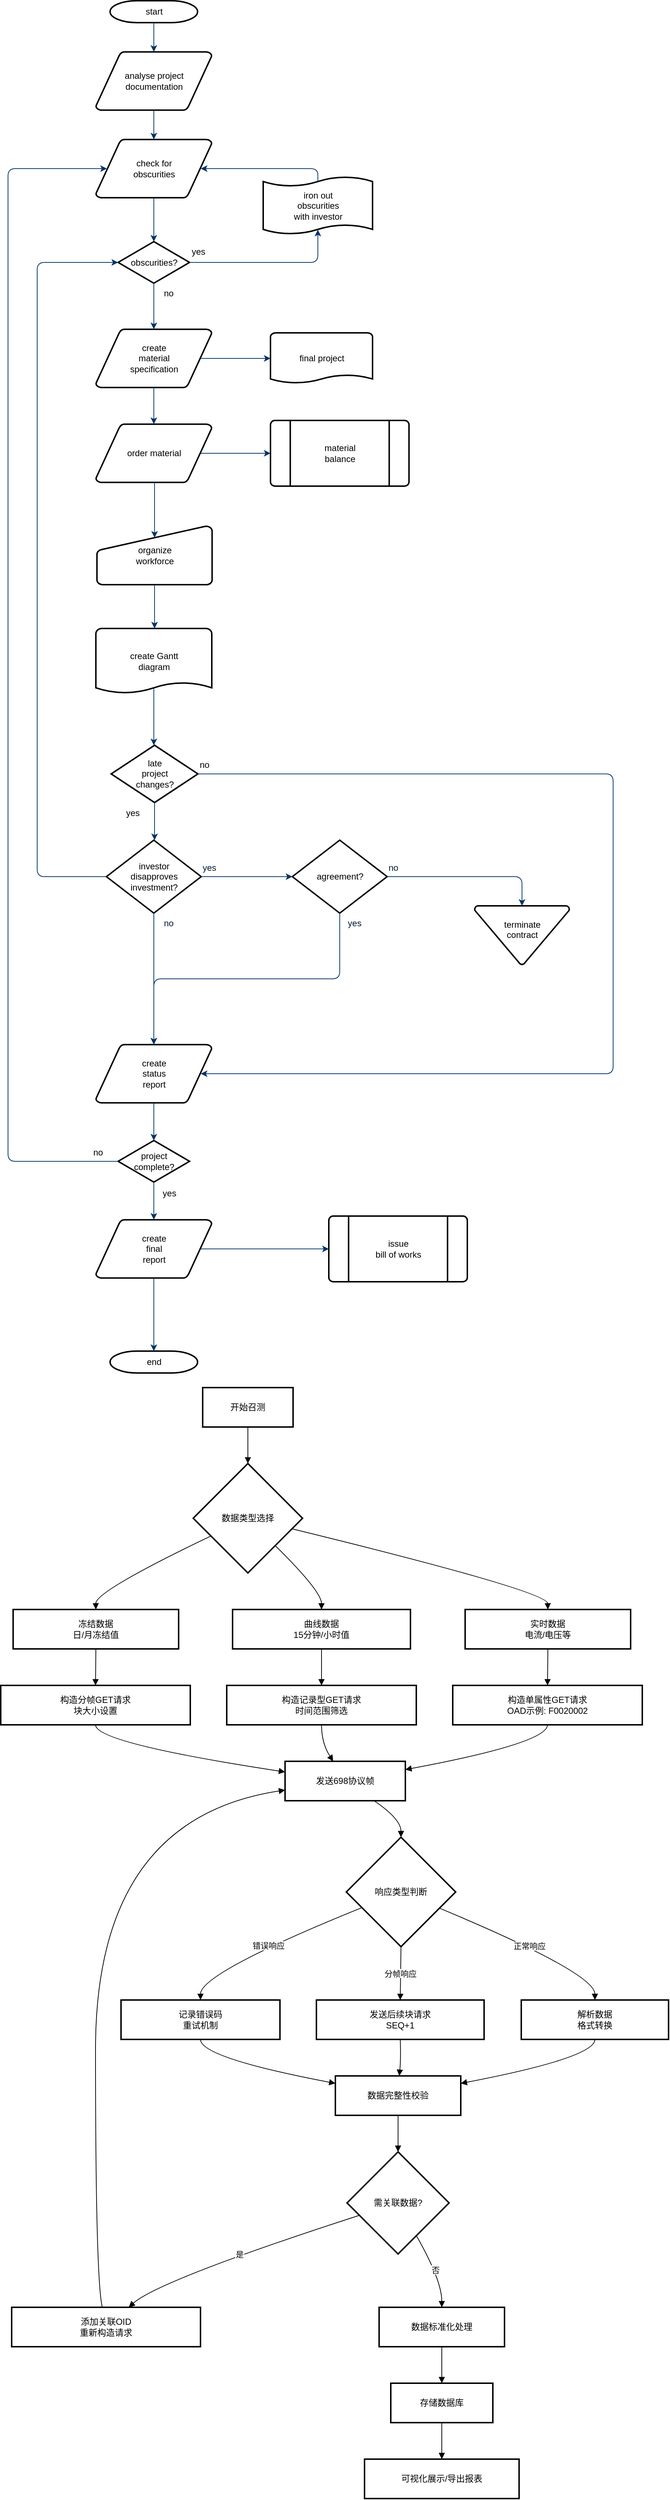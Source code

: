 <mxfile version="26.2.14">
  <diagram id="6a731a19-8d31-9384-78a2-239565b7b9f0" name="Page-1">
    <mxGraphModel dx="2411" dy="1029" grid="1" gridSize="10" guides="1" tooltips="1" connect="1" arrows="1" fold="1" page="1" pageScale="1" pageWidth="1169" pageHeight="827" background="none" math="0" shadow="0">
      <root>
        <mxCell id="0" />
        <mxCell id="1" parent="0" />
        <mxCell id="2" value="start" style="shape=mxgraph.flowchart.terminator;strokeWidth=2;gradientColor=none;gradientDirection=north;fontStyle=0;html=1;" parent="1" vertex="1">
          <mxGeometry x="260" y="60" width="120" height="30" as="geometry" />
        </mxCell>
        <mxCell id="3" value="analyse project&#xa; documentation" style="shape=mxgraph.flowchart.data;strokeWidth=2;gradientColor=none;gradientDirection=north;fontStyle=0;html=1;" parent="1" vertex="1">
          <mxGeometry x="240.5" y="130" width="159" height="80" as="geometry" />
        </mxCell>
        <mxCell id="4" value="create&#xa;material&#xa;specification" style="shape=mxgraph.flowchart.data;strokeWidth=2;gradientColor=none;gradientDirection=north;fontStyle=0;html=1;" parent="1" vertex="1">
          <mxGeometry x="240.5" y="510" width="159" height="80" as="geometry" />
        </mxCell>
        <mxCell id="5" value="check for&#xa;obscurities" style="shape=mxgraph.flowchart.data;strokeWidth=2;gradientColor=none;gradientDirection=north;fontStyle=0;html=1;" parent="1" vertex="1">
          <mxGeometry x="240.5" y="250" width="159" height="80" as="geometry" />
        </mxCell>
        <mxCell id="6" value="obscurities?" style="shape=mxgraph.flowchart.decision;strokeWidth=2;gradientColor=none;gradientDirection=north;fontStyle=0;html=1;" parent="1" vertex="1">
          <mxGeometry x="271" y="390" width="98" height="57" as="geometry" />
        </mxCell>
        <mxCell id="7" style="fontStyle=1;strokeColor=#003366;strokeWidth=1;html=1;" parent="1" source="2" target="3" edge="1">
          <mxGeometry relative="1" as="geometry" />
        </mxCell>
        <mxCell id="8" style="fontStyle=1;strokeColor=#003366;strokeWidth=1;html=1;" parent="1" source="3" target="5" edge="1">
          <mxGeometry relative="1" as="geometry" />
        </mxCell>
        <mxCell id="9" style="entryX=0.5;entryY=0;entryPerimeter=0;fontStyle=1;strokeColor=#003366;strokeWidth=1;html=1;" parent="1" source="5" target="6" edge="1">
          <mxGeometry relative="1" as="geometry" />
        </mxCell>
        <mxCell id="10" value="" style="edgeStyle=elbowEdgeStyle;elbow=horizontal;entryX=0.5;entryY=0.91;entryPerimeter=0;exitX=1;exitY=0.5;exitPerimeter=0;fontStyle=1;strokeColor=#003366;strokeWidth=1;html=1;" parent="1" source="6" target="51" edge="1">
          <mxGeometry x="381" y="28.5" width="100" height="100" as="geometry">
            <mxPoint x="750" y="447" as="sourcePoint" />
            <mxPoint x="765.395" y="318.5" as="targetPoint" />
            <Array as="points">
              <mxPoint x="545" y="400" />
            </Array>
          </mxGeometry>
        </mxCell>
        <mxCell id="11" value="yes" style="text;fontStyle=0;html=1;strokeColor=none;gradientColor=none;fillColor=none;strokeWidth=2;" parent="1" vertex="1">
          <mxGeometry x="370" y="390" width="40" height="26" as="geometry" />
        </mxCell>
        <mxCell id="12" value="" style="edgeStyle=elbowEdgeStyle;elbow=horizontal;fontColor=#001933;fontStyle=1;strokeColor=#003366;strokeWidth=1;html=1;" parent="1" source="6" target="4" edge="1">
          <mxGeometry width="100" height="100" as="geometry">
            <mxPoint y="100" as="sourcePoint" />
            <mxPoint x="100" as="targetPoint" />
          </mxGeometry>
        </mxCell>
        <mxCell id="13" value="order material" style="shape=mxgraph.flowchart.data;strokeWidth=2;gradientColor=none;gradientDirection=north;fontStyle=0;html=1;" parent="1" vertex="1">
          <mxGeometry x="240.5" y="640" width="159" height="80" as="geometry" />
        </mxCell>
        <mxCell id="14" value="no" style="text;fontStyle=0;html=1;strokeColor=none;gradientColor=none;fillColor=none;strokeWidth=2;align=center;" parent="1" vertex="1">
          <mxGeometry x="320" y="447" width="40" height="26" as="geometry" />
        </mxCell>
        <mxCell id="15" value="final project" style="shape=mxgraph.flowchart.document;strokeWidth=2;gradientColor=none;gradientDirection=north;fontStyle=0;html=1;" parent="1" vertex="1">
          <mxGeometry x="480" y="515" width="140" height="70" as="geometry" />
        </mxCell>
        <mxCell id="16" value="" style="edgeStyle=elbowEdgeStyle;elbow=horizontal;exitX=0.905;exitY=0.5;exitPerimeter=0;fontStyle=1;strokeColor=#003366;strokeWidth=1;html=1;" parent="1" source="4" target="15" edge="1">
          <mxGeometry width="100" height="100" as="geometry">
            <mxPoint y="100" as="sourcePoint" />
            <mxPoint x="100" as="targetPoint" />
          </mxGeometry>
        </mxCell>
        <mxCell id="17" value="" style="edgeStyle=elbowEdgeStyle;elbow=horizontal;fontStyle=1;strokeColor=#003366;strokeWidth=1;html=1;" parent="1" source="4" target="13" edge="1">
          <mxGeometry width="100" height="100" as="geometry">
            <mxPoint y="100" as="sourcePoint" />
            <mxPoint x="100" as="targetPoint" />
          </mxGeometry>
        </mxCell>
        <mxCell id="18" value="material&#xa;balance" style="shape=mxgraph.flowchart.predefined_process;strokeWidth=2;gradientColor=none;gradientDirection=north;fontStyle=0;html=1;" parent="1" vertex="1">
          <mxGeometry x="480" y="635" width="190" height="90" as="geometry" />
        </mxCell>
        <mxCell id="19" value="" style="edgeStyle=elbowEdgeStyle;elbow=horizontal;exitX=0.905;exitY=0.5;exitPerimeter=0;fontStyle=1;strokeColor=#003366;strokeWidth=1;html=1;" parent="1" source="13" target="18" edge="1">
          <mxGeometry width="100" height="100" as="geometry">
            <mxPoint y="100" as="sourcePoint" />
            <mxPoint x="100" as="targetPoint" />
          </mxGeometry>
        </mxCell>
        <mxCell id="20" value="organize &#xa;workforce" style="shape=mxgraph.flowchart.manual_input;strokeWidth=2;gradientColor=none;gradientDirection=north;fontStyle=0;html=1;" parent="1" vertex="1">
          <mxGeometry x="242" y="780" width="158" height="80" as="geometry" />
        </mxCell>
        <mxCell id="21" value="" style="edgeStyle=elbowEdgeStyle;elbow=horizontal;entryX=0.5;entryY=0.195;entryPerimeter=0;fontStyle=1;strokeColor=#003366;strokeWidth=1;html=1;" parent="1" source="13" target="20" edge="1">
          <mxGeometry width="100" height="100" as="geometry">
            <mxPoint y="100" as="sourcePoint" />
            <mxPoint x="100" as="targetPoint" />
          </mxGeometry>
        </mxCell>
        <mxCell id="22" value="create Gantt&#xa;diagram" style="shape=mxgraph.flowchart.document;strokeWidth=2;gradientColor=none;gradientDirection=north;fontStyle=0;html=1;" parent="1" vertex="1">
          <mxGeometry x="240.5" y="920" width="159" height="90" as="geometry" />
        </mxCell>
        <mxCell id="23" value="" style="edgeStyle=elbowEdgeStyle;elbow=horizontal;exitX=0.5;exitY=1;exitPerimeter=0;fontStyle=1;strokeColor=#003366;strokeWidth=1;html=1;" parent="1" source="20" target="22" edge="1">
          <mxGeometry width="100" height="100" as="geometry">
            <mxPoint y="100" as="sourcePoint" />
            <mxPoint x="100" as="targetPoint" />
          </mxGeometry>
        </mxCell>
        <mxCell id="24" value="late&#xa;project&#xa;changes?" style="shape=mxgraph.flowchart.decision;strokeWidth=2;gradientColor=none;gradientDirection=north;fontStyle=0;html=1;" parent="1" vertex="1">
          <mxGeometry x="261.5" y="1080" width="119" height="78.5" as="geometry" />
        </mxCell>
        <mxCell id="25" value="" style="edgeStyle=elbowEdgeStyle;elbow=horizontal;exitX=0.5;exitY=0.9;exitPerimeter=0;fontStyle=1;strokeColor=#003366;strokeWidth=1;html=1;" parent="1" source="22" target="24" edge="1">
          <mxGeometry width="100" height="100" as="geometry">
            <mxPoint y="100" as="sourcePoint" />
            <mxPoint x="100" as="targetPoint" />
          </mxGeometry>
        </mxCell>
        <mxCell id="26" value="" style="edgeStyle=elbowEdgeStyle;elbow=horizontal;exitX=0;exitY=0.5;exitPerimeter=0;entryX=0;entryY=0.5;entryPerimeter=0;fontStyle=1;strokeColor=#003366;strokeWidth=1;html=1;" parent="1" source="28" target="6" edge="1">
          <mxGeometry width="100" height="100" as="geometry">
            <mxPoint y="100" as="sourcePoint" />
            <mxPoint x="100" as="targetPoint" />
            <Array as="points">
              <mxPoint x="160" y="850" />
            </Array>
          </mxGeometry>
        </mxCell>
        <mxCell id="27" value="yes" style="text;fontStyle=0;html=1;strokeColor=none;gradientColor=none;fillColor=none;strokeWidth=2;" parent="1" vertex="1">
          <mxGeometry x="280" y="1158.5" width="40" height="26" as="geometry" />
        </mxCell>
        <mxCell id="28" value="investor&#xa;disapproves&#xa; investment?" style="shape=mxgraph.flowchart.decision;strokeWidth=2;gradientColor=none;gradientDirection=north;fontStyle=0;html=1;" parent="1" vertex="1">
          <mxGeometry x="255" y="1210" width="130" height="100" as="geometry" />
        </mxCell>
        <mxCell id="29" value="agreement?" style="shape=mxgraph.flowchart.decision;strokeWidth=2;gradientColor=none;gradientDirection=north;fontStyle=0;html=1;" parent="1" vertex="1">
          <mxGeometry x="510" y="1210" width="130" height="100" as="geometry" />
        </mxCell>
        <mxCell id="30" value="" style="edgeStyle=elbowEdgeStyle;elbow=horizontal;exitX=0.5;exitY=1;exitPerimeter=0;fontStyle=1;strokeColor=#003366;strokeWidth=1;html=1;" parent="1" source="24" target="28" edge="1">
          <mxGeometry width="100" height="100" as="geometry">
            <mxPoint y="100" as="sourcePoint" />
            <mxPoint x="100" as="targetPoint" />
          </mxGeometry>
        </mxCell>
        <mxCell id="31" value="" style="edgeStyle=elbowEdgeStyle;elbow=horizontal;exitX=1;exitY=0.5;exitPerimeter=0;entryX=0;entryY=0.5;entryPerimeter=0;fontStyle=1;strokeColor=#003366;strokeWidth=1;html=1;" parent="1" source="28" target="29" edge="1">
          <mxGeometry width="100" height="100" as="geometry">
            <mxPoint y="100" as="sourcePoint" />
            <mxPoint x="100" as="targetPoint" />
          </mxGeometry>
        </mxCell>
        <mxCell id="32" value="terminate&#xa;contract&#xa;" style="shape=mxgraph.flowchart.merge_or_storage;strokeWidth=2;gradientColor=none;gradientDirection=north;fontStyle=0;html=1;" parent="1" vertex="1">
          <mxGeometry x="760" y="1300" width="130" height="80.5" as="geometry" />
        </mxCell>
        <mxCell id="33" value="" style="edgeStyle=elbowEdgeStyle;elbow=vertical;exitX=1;exitY=0.5;exitPerimeter=0;entryX=0.5;entryY=0;entryPerimeter=0;fontStyle=1;strokeColor=#003366;strokeWidth=1;html=1;" parent="1" source="29" target="32" edge="1">
          <mxGeometry width="100" height="100" as="geometry">
            <mxPoint y="100" as="sourcePoint" />
            <mxPoint x="100" as="targetPoint" />
            <Array as="points">
              <mxPoint x="740" y="1260" />
            </Array>
          </mxGeometry>
        </mxCell>
        <mxCell id="34" value="create&#xa;status&#xa;report" style="shape=mxgraph.flowchart.data;strokeWidth=2;gradientColor=none;gradientDirection=north;fontStyle=0;html=1;" parent="1" vertex="1">
          <mxGeometry x="240.5" y="1490" width="159" height="80" as="geometry" />
        </mxCell>
        <mxCell id="35" value="" style="edgeStyle=elbowEdgeStyle;elbow=vertical;exitX=0.5;exitY=1;exitPerimeter=0;fontColor=#001933;fontStyle=1;strokeColor=#003366;strokeWidth=1;html=1;" parent="1" source="28" target="34" edge="1">
          <mxGeometry width="100" height="100" as="geometry">
            <mxPoint y="100" as="sourcePoint" />
            <mxPoint x="100" as="targetPoint" />
          </mxGeometry>
        </mxCell>
        <mxCell id="36" value="" style="edgeStyle=elbowEdgeStyle;elbow=vertical;exitX=0.5;exitY=1;exitPerimeter=0;entryX=0.5;entryY=0;entryPerimeter=0;fontStyle=1;strokeColor=#003366;strokeWidth=1;html=1;" parent="1" source="29" target="34" edge="1">
          <mxGeometry width="100" height="100" as="geometry">
            <mxPoint y="100" as="sourcePoint" />
            <mxPoint x="100" as="targetPoint" />
          </mxGeometry>
        </mxCell>
        <mxCell id="37" value="project&#xa;complete?" style="shape=mxgraph.flowchart.decision;strokeWidth=2;gradientColor=none;gradientDirection=north;fontStyle=0;html=1;" parent="1" vertex="1">
          <mxGeometry x="271" y="1621.5" width="98" height="57" as="geometry" />
        </mxCell>
        <mxCell id="38" value="create&#xa;final&#xa;report" style="shape=mxgraph.flowchart.data;strokeWidth=2;gradientColor=none;gradientDirection=north;fontStyle=0;html=1;" parent="1" vertex="1">
          <mxGeometry x="240.5" y="1730" width="159" height="80" as="geometry" />
        </mxCell>
        <mxCell id="39" value="issue&#xa;bill of works" style="shape=mxgraph.flowchart.predefined_process;strokeWidth=2;gradientColor=none;gradientDirection=north;fontStyle=0;html=1;" parent="1" vertex="1">
          <mxGeometry x="560" y="1725" width="190" height="90" as="geometry" />
        </mxCell>
        <mxCell id="40" value="end" style="shape=mxgraph.flowchart.terminator;strokeWidth=2;gradientColor=none;gradientDirection=north;fontStyle=0;html=1;" parent="1" vertex="1">
          <mxGeometry x="260" y="1910" width="120" height="30" as="geometry" />
        </mxCell>
        <mxCell id="41" value="" style="edgeStyle=elbowEdgeStyle;elbow=vertical;exitX=0.5;exitY=1;exitPerimeter=0;entryX=0.5;entryY=0;entryPerimeter=0;fontStyle=1;strokeColor=#003366;strokeWidth=1;html=1;" parent="1" source="34" target="37" edge="1">
          <mxGeometry width="100" height="100" as="geometry">
            <mxPoint y="100" as="sourcePoint" />
            <mxPoint x="100" as="targetPoint" />
          </mxGeometry>
        </mxCell>
        <mxCell id="42" value="" style="edgeStyle=elbowEdgeStyle;elbow=vertical;exitX=0.5;exitY=1;exitPerimeter=0;entryX=0.5;entryY=0;entryPerimeter=0;fontStyle=1;strokeColor=#003366;strokeWidth=1;html=1;" parent="1" source="37" target="38" edge="1">
          <mxGeometry width="100" height="100" as="geometry">
            <mxPoint y="100" as="sourcePoint" />
            <mxPoint x="100" as="targetPoint" />
          </mxGeometry>
        </mxCell>
        <mxCell id="43" value="" style="edgeStyle=elbowEdgeStyle;elbow=vertical;exitX=0.5;exitY=1;exitPerimeter=0;entryX=0.5;entryY=0;entryPerimeter=0;fontStyle=1;strokeColor=#003366;strokeWidth=1;html=1;" parent="1" source="38" target="40" edge="1">
          <mxGeometry width="100" height="100" as="geometry">
            <mxPoint y="100" as="sourcePoint" />
            <mxPoint x="100" as="targetPoint" />
          </mxGeometry>
        </mxCell>
        <mxCell id="44" value="" style="edgeStyle=elbowEdgeStyle;elbow=vertical;exitX=0.905;exitY=0.5;exitPerimeter=0;entryX=0;entryY=0.5;entryPerimeter=0;fontStyle=1;strokeColor=#003366;strokeWidth=1;html=1;" parent="1" source="38" target="39" edge="1">
          <mxGeometry width="100" height="100" as="geometry">
            <mxPoint y="100" as="sourcePoint" />
            <mxPoint x="100" as="targetPoint" />
          </mxGeometry>
        </mxCell>
        <mxCell id="45" value="" style="edgeStyle=elbowEdgeStyle;elbow=horizontal;exitX=1;exitY=0.5;exitPerimeter=0;entryX=0.905;entryY=0.5;entryPerimeter=0;fontStyle=1;strokeColor=#003366;strokeWidth=1;html=1;" parent="1" source="24" target="34" edge="1">
          <mxGeometry width="100" height="100" as="geometry">
            <mxPoint y="100" as="sourcePoint" />
            <mxPoint x="100" as="targetPoint" />
            <Array as="points">
              <mxPoint x="950" y="1320" />
            </Array>
          </mxGeometry>
        </mxCell>
        <mxCell id="46" value="no" style="text;fontStyle=0;html=1;strokeColor=none;gradientColor=none;fillColor=none;strokeWidth=2;" parent="1" vertex="1">
          <mxGeometry x="380.5" y="1093.25" width="40" height="26" as="geometry" />
        </mxCell>
        <mxCell id="47" value="yes" style="text;fontColor=#001933;fontStyle=0;html=1;strokeColor=none;gradientColor=none;fillColor=none;strokeWidth=2;" parent="1" vertex="1">
          <mxGeometry x="385" y="1234" width="40" height="26" as="geometry" />
        </mxCell>
        <mxCell id="48" value="no" style="text;fontColor=#001933;fontStyle=0;html=1;strokeColor=none;gradientColor=none;fillColor=none;strokeWidth=2;align=center;" parent="1" vertex="1">
          <mxGeometry x="320" y="1310" width="40" height="26" as="geometry" />
        </mxCell>
        <mxCell id="49" value="yes" style="text;fontColor=#001933;fontStyle=0;html=1;strokeColor=none;gradientColor=none;fillColor=none;strokeWidth=2;align=center;" parent="1" vertex="1">
          <mxGeometry x="575" y="1310" width="40" height="26" as="geometry" />
        </mxCell>
        <mxCell id="50" value="no" style="text;fontColor=#001933;fontStyle=0;html=1;strokeColor=none;gradientColor=none;fillColor=none;strokeWidth=2;" parent="1" vertex="1">
          <mxGeometry x="640" y="1234" width="40" height="26" as="geometry" />
        </mxCell>
        <mxCell id="51" value="iron out&#xa;obscurities &#xa;with investor" style="shape=mxgraph.flowchart.paper_tape;strokeWidth=2;gradientColor=none;gradientDirection=north;fontStyle=0;html=1;" parent="1" vertex="1">
          <mxGeometry x="470" y="300" width="150" height="81" as="geometry" />
        </mxCell>
        <mxCell id="52" value="" style="edgeStyle=elbowEdgeStyle;elbow=horizontal;exitX=0.5;exitY=0.09;exitPerimeter=0;entryX=0.905;entryY=0.5;entryPerimeter=0;fontStyle=1;strokeColor=#003366;strokeWidth=1;html=1;" parent="1" source="51" target="5" edge="1">
          <mxGeometry width="100" height="100" as="geometry">
            <mxPoint y="100" as="sourcePoint" />
            <mxPoint x="100" as="targetPoint" />
            <Array as="points">
              <mxPoint x="545" y="300" />
            </Array>
          </mxGeometry>
        </mxCell>
        <mxCell id="53" value="yes" style="text;fontStyle=0;html=1;strokeColor=none;gradientColor=none;fillColor=none;strokeWidth=2;align=center;" parent="1" vertex="1">
          <mxGeometry x="321" y="1680" width="40" height="26" as="geometry" />
        </mxCell>
        <mxCell id="54" value="" style="edgeStyle=elbowEdgeStyle;elbow=horizontal;exitX=0;exitY=0.5;exitPerimeter=0;entryX=0.095;entryY=0.5;entryPerimeter=0;fontStyle=1;strokeColor=#003366;strokeWidth=1;html=1;" parent="1" source="37" target="5" edge="1">
          <mxGeometry width="100" height="100" as="geometry">
            <mxPoint y="100" as="sourcePoint" />
            <mxPoint x="100" as="targetPoint" />
            <Array as="points">
              <mxPoint x="120" y="970" />
            </Array>
          </mxGeometry>
        </mxCell>
        <mxCell id="55" value="no" style="text;fontStyle=0;html=1;strokeColor=none;gradientColor=none;fillColor=none;strokeWidth=2;" parent="1" vertex="1">
          <mxGeometry x="235" y="1624" width="40" height="26" as="geometry" />
        </mxCell>
        <mxCell id="4rWRgLmRqCvYTSprCAxi-55" value="开始召测" style="whiteSpace=wrap;strokeWidth=2;" vertex="1" parent="1">
          <mxGeometry x="387" y="1960" width="124" height="54" as="geometry" />
        </mxCell>
        <mxCell id="4rWRgLmRqCvYTSprCAxi-56" value="数据类型选择" style="rhombus;strokeWidth=2;whiteSpace=wrap;" vertex="1" parent="1">
          <mxGeometry x="374" y="2064" width="150" height="150" as="geometry" />
        </mxCell>
        <mxCell id="4rWRgLmRqCvYTSprCAxi-57" value="实时数据&#xa;电流/电压等" style="whiteSpace=wrap;strokeWidth=2;" vertex="1" parent="1">
          <mxGeometry x="747" y="2264" width="227" height="54" as="geometry" />
        </mxCell>
        <mxCell id="4rWRgLmRqCvYTSprCAxi-58" value="曲线数据&#xa;15分钟/小时值" style="whiteSpace=wrap;strokeWidth=2;" vertex="1" parent="1">
          <mxGeometry x="428" y="2264" width="244" height="54" as="geometry" />
        </mxCell>
        <mxCell id="4rWRgLmRqCvYTSprCAxi-59" value="冻结数据&#xa;日/月冻结值" style="whiteSpace=wrap;strokeWidth=2;" vertex="1" parent="1">
          <mxGeometry x="127" y="2264" width="227" height="54" as="geometry" />
        </mxCell>
        <mxCell id="4rWRgLmRqCvYTSprCAxi-60" value="构造单属性GET请求&#xa;OAD示例: F0020002" style="whiteSpace=wrap;strokeWidth=2;" vertex="1" parent="1">
          <mxGeometry x="730" y="2368" width="260" height="54" as="geometry" />
        </mxCell>
        <mxCell id="4rWRgLmRqCvYTSprCAxi-61" value="构造记录型GET请求&#xa;时间范围筛选" style="whiteSpace=wrap;strokeWidth=2;" vertex="1" parent="1">
          <mxGeometry x="420" y="2368" width="260" height="54" as="geometry" />
        </mxCell>
        <mxCell id="4rWRgLmRqCvYTSprCAxi-62" value="构造分帧GET请求&#xa;块大小设置" style="whiteSpace=wrap;strokeWidth=2;" vertex="1" parent="1">
          <mxGeometry x="110" y="2368" width="260" height="54" as="geometry" />
        </mxCell>
        <mxCell id="4rWRgLmRqCvYTSprCAxi-63" value="发送698协议帧" style="whiteSpace=wrap;strokeWidth=2;" vertex="1" parent="1">
          <mxGeometry x="500" y="2472" width="165" height="54" as="geometry" />
        </mxCell>
        <mxCell id="4rWRgLmRqCvYTSprCAxi-64" value="响应类型判断" style="rhombus;strokeWidth=2;whiteSpace=wrap;" vertex="1" parent="1">
          <mxGeometry x="584" y="2576" width="150" height="150" as="geometry" />
        </mxCell>
        <mxCell id="4rWRgLmRqCvYTSprCAxi-65" value="解析数据&#xa;格式转换" style="whiteSpace=wrap;strokeWidth=2;" vertex="1" parent="1">
          <mxGeometry x="824" y="2799" width="202" height="54" as="geometry" />
        </mxCell>
        <mxCell id="4rWRgLmRqCvYTSprCAxi-66" value="发送后续块请求&#xa;SEQ+1" style="whiteSpace=wrap;strokeWidth=2;" vertex="1" parent="1">
          <mxGeometry x="543" y="2799" width="230" height="54" as="geometry" />
        </mxCell>
        <mxCell id="4rWRgLmRqCvYTSprCAxi-67" value="记录错误码&#xa;重试机制" style="whiteSpace=wrap;strokeWidth=2;" vertex="1" parent="1">
          <mxGeometry x="275" y="2799" width="218" height="54" as="geometry" />
        </mxCell>
        <mxCell id="4rWRgLmRqCvYTSprCAxi-68" value="数据完整性校验" style="whiteSpace=wrap;strokeWidth=2;" vertex="1" parent="1">
          <mxGeometry x="569" y="2903" width="172" height="54" as="geometry" />
        </mxCell>
        <mxCell id="4rWRgLmRqCvYTSprCAxi-69" value="需关联数据?" style="rhombus;strokeWidth=2;whiteSpace=wrap;" vertex="1" parent="1">
          <mxGeometry x="585" y="3007" width="140" height="140" as="geometry" />
        </mxCell>
        <mxCell id="4rWRgLmRqCvYTSprCAxi-70" value="添加关联OID&#xa;重新构造请求" style="whiteSpace=wrap;strokeWidth=2;" vertex="1" parent="1">
          <mxGeometry x="125" y="3220" width="259" height="54" as="geometry" />
        </mxCell>
        <mxCell id="4rWRgLmRqCvYTSprCAxi-71" value="数据标准化处理" style="whiteSpace=wrap;strokeWidth=2;" vertex="1" parent="1">
          <mxGeometry x="629" y="3220" width="172" height="54" as="geometry" />
        </mxCell>
        <mxCell id="4rWRgLmRqCvYTSprCAxi-72" value="存储数据库" style="whiteSpace=wrap;strokeWidth=2;" vertex="1" parent="1">
          <mxGeometry x="645" y="3324" width="140" height="54" as="geometry" />
        </mxCell>
        <mxCell id="4rWRgLmRqCvYTSprCAxi-73" value="可视化展示/导出报表" style="whiteSpace=wrap;strokeWidth=2;" vertex="1" parent="1">
          <mxGeometry x="609" y="3428" width="212" height="54" as="geometry" />
        </mxCell>
        <mxCell id="4rWRgLmRqCvYTSprCAxi-74" value="" style="curved=1;startArrow=none;endArrow=block;exitX=0.5;exitY=1;entryX=0.5;entryY=0;rounded=0;" edge="1" parent="1" source="4rWRgLmRqCvYTSprCAxi-55" target="4rWRgLmRqCvYTSprCAxi-56">
          <mxGeometry relative="1" as="geometry">
            <Array as="points" />
          </mxGeometry>
        </mxCell>
        <mxCell id="4rWRgLmRqCvYTSprCAxi-75" value="" style="curved=1;startArrow=none;endArrow=block;exitX=1;exitY=0.62;entryX=0.5;entryY=0;rounded=0;" edge="1" parent="1" source="4rWRgLmRqCvYTSprCAxi-56" target="4rWRgLmRqCvYTSprCAxi-57">
          <mxGeometry relative="1" as="geometry">
            <Array as="points">
              <mxPoint x="860" y="2239" />
            </Array>
          </mxGeometry>
        </mxCell>
        <mxCell id="4rWRgLmRqCvYTSprCAxi-76" value="" style="curved=1;startArrow=none;endArrow=block;exitX=1;exitY=1;entryX=0.5;entryY=0;rounded=0;" edge="1" parent="1" source="4rWRgLmRqCvYTSprCAxi-56" target="4rWRgLmRqCvYTSprCAxi-58">
          <mxGeometry relative="1" as="geometry">
            <Array as="points">
              <mxPoint x="550" y="2239" />
            </Array>
          </mxGeometry>
        </mxCell>
        <mxCell id="4rWRgLmRqCvYTSprCAxi-77" value="" style="curved=1;startArrow=none;endArrow=block;exitX=0;exitY=0.74;entryX=0.5;entryY=0;rounded=0;" edge="1" parent="1" source="4rWRgLmRqCvYTSprCAxi-56" target="4rWRgLmRqCvYTSprCAxi-59">
          <mxGeometry relative="1" as="geometry">
            <Array as="points">
              <mxPoint x="240" y="2239" />
            </Array>
          </mxGeometry>
        </mxCell>
        <mxCell id="4rWRgLmRqCvYTSprCAxi-78" value="" style="curved=1;startArrow=none;endArrow=block;exitX=0.5;exitY=1;entryX=0.5;entryY=0;rounded=0;" edge="1" parent="1" source="4rWRgLmRqCvYTSprCAxi-57" target="4rWRgLmRqCvYTSprCAxi-60">
          <mxGeometry relative="1" as="geometry">
            <Array as="points" />
          </mxGeometry>
        </mxCell>
        <mxCell id="4rWRgLmRqCvYTSprCAxi-79" value="" style="curved=1;startArrow=none;endArrow=block;exitX=0.5;exitY=1;entryX=0.5;entryY=0;rounded=0;" edge="1" parent="1" source="4rWRgLmRqCvYTSprCAxi-58" target="4rWRgLmRqCvYTSprCAxi-61">
          <mxGeometry relative="1" as="geometry">
            <Array as="points" />
          </mxGeometry>
        </mxCell>
        <mxCell id="4rWRgLmRqCvYTSprCAxi-80" value="" style="curved=1;startArrow=none;endArrow=block;exitX=0.5;exitY=1;entryX=0.5;entryY=0;rounded=0;" edge="1" parent="1" source="4rWRgLmRqCvYTSprCAxi-59" target="4rWRgLmRqCvYTSprCAxi-62">
          <mxGeometry relative="1" as="geometry">
            <Array as="points" />
          </mxGeometry>
        </mxCell>
        <mxCell id="4rWRgLmRqCvYTSprCAxi-81" value="" style="curved=1;startArrow=none;endArrow=block;exitX=0.5;exitY=1;entryX=1;entryY=0.21;rounded=0;" edge="1" parent="1" source="4rWRgLmRqCvYTSprCAxi-60" target="4rWRgLmRqCvYTSprCAxi-63">
          <mxGeometry relative="1" as="geometry">
            <Array as="points">
              <mxPoint x="860" y="2447" />
            </Array>
          </mxGeometry>
        </mxCell>
        <mxCell id="4rWRgLmRqCvYTSprCAxi-82" value="" style="curved=1;startArrow=none;endArrow=block;exitX=0.5;exitY=1;entryX=0.4;entryY=0;rounded=0;" edge="1" parent="1" source="4rWRgLmRqCvYTSprCAxi-61" target="4rWRgLmRqCvYTSprCAxi-63">
          <mxGeometry relative="1" as="geometry">
            <Array as="points">
              <mxPoint x="550" y="2447" />
            </Array>
          </mxGeometry>
        </mxCell>
        <mxCell id="4rWRgLmRqCvYTSprCAxi-83" value="" style="curved=1;startArrow=none;endArrow=block;exitX=0.5;exitY=1;entryX=0;entryY=0.27;rounded=0;" edge="1" parent="1" source="4rWRgLmRqCvYTSprCAxi-62" target="4rWRgLmRqCvYTSprCAxi-63">
          <mxGeometry relative="1" as="geometry">
            <Array as="points">
              <mxPoint x="240" y="2447" />
            </Array>
          </mxGeometry>
        </mxCell>
        <mxCell id="4rWRgLmRqCvYTSprCAxi-84" value="" style="curved=1;startArrow=none;endArrow=block;exitX=0.74;exitY=1;entryX=0.5;entryY=0;rounded=0;" edge="1" parent="1" source="4rWRgLmRqCvYTSprCAxi-63" target="4rWRgLmRqCvYTSprCAxi-64">
          <mxGeometry relative="1" as="geometry">
            <Array as="points">
              <mxPoint x="659" y="2551" />
            </Array>
          </mxGeometry>
        </mxCell>
        <mxCell id="4rWRgLmRqCvYTSprCAxi-85" value="正常响应" style="curved=1;startArrow=none;endArrow=block;exitX=1;exitY=0.71;entryX=0.5;entryY=0;rounded=0;" edge="1" parent="1" source="4rWRgLmRqCvYTSprCAxi-64" target="4rWRgLmRqCvYTSprCAxi-65">
          <mxGeometry relative="1" as="geometry">
            <Array as="points">
              <mxPoint x="925" y="2762" />
            </Array>
          </mxGeometry>
        </mxCell>
        <mxCell id="4rWRgLmRqCvYTSprCAxi-86" value="分帧响应" style="curved=1;startArrow=none;endArrow=block;exitX=0.5;exitY=1;entryX=0.5;entryY=0;rounded=0;" edge="1" parent="1" source="4rWRgLmRqCvYTSprCAxi-64" target="4rWRgLmRqCvYTSprCAxi-66">
          <mxGeometry relative="1" as="geometry">
            <Array as="points" />
          </mxGeometry>
        </mxCell>
        <mxCell id="4rWRgLmRqCvYTSprCAxi-87" value="错误响应" style="curved=1;startArrow=none;endArrow=block;exitX=0;exitY=0.7;entryX=0.5;entryY=0;rounded=0;" edge="1" parent="1" source="4rWRgLmRqCvYTSprCAxi-64" target="4rWRgLmRqCvYTSprCAxi-67">
          <mxGeometry relative="1" as="geometry">
            <Array as="points">
              <mxPoint x="384" y="2762" />
            </Array>
          </mxGeometry>
        </mxCell>
        <mxCell id="4rWRgLmRqCvYTSprCAxi-88" value="" style="curved=1;startArrow=none;endArrow=block;exitX=0.5;exitY=1;entryX=1;entryY=0.19;rounded=0;" edge="1" parent="1" source="4rWRgLmRqCvYTSprCAxi-65" target="4rWRgLmRqCvYTSprCAxi-68">
          <mxGeometry relative="1" as="geometry">
            <Array as="points">
              <mxPoint x="925" y="2878" />
            </Array>
          </mxGeometry>
        </mxCell>
        <mxCell id="4rWRgLmRqCvYTSprCAxi-89" value="" style="curved=1;startArrow=none;endArrow=block;exitX=0.5;exitY=1;entryX=0.51;entryY=0;rounded=0;" edge="1" parent="1" source="4rWRgLmRqCvYTSprCAxi-66" target="4rWRgLmRqCvYTSprCAxi-68">
          <mxGeometry relative="1" as="geometry">
            <Array as="points">
              <mxPoint x="659" y="2878" />
            </Array>
          </mxGeometry>
        </mxCell>
        <mxCell id="4rWRgLmRqCvYTSprCAxi-90" value="" style="curved=1;startArrow=none;endArrow=block;exitX=0.5;exitY=1;entryX=0;entryY=0.19;rounded=0;" edge="1" parent="1" source="4rWRgLmRqCvYTSprCAxi-67" target="4rWRgLmRqCvYTSprCAxi-68">
          <mxGeometry relative="1" as="geometry">
            <Array as="points">
              <mxPoint x="384" y="2878" />
            </Array>
          </mxGeometry>
        </mxCell>
        <mxCell id="4rWRgLmRqCvYTSprCAxi-91" value="" style="curved=1;startArrow=none;endArrow=block;exitX=0.5;exitY=1;entryX=0.5;entryY=0;rounded=0;" edge="1" parent="1" source="4rWRgLmRqCvYTSprCAxi-68" target="4rWRgLmRqCvYTSprCAxi-69">
          <mxGeometry relative="1" as="geometry">
            <Array as="points" />
          </mxGeometry>
        </mxCell>
        <mxCell id="4rWRgLmRqCvYTSprCAxi-92" value="是" style="curved=1;startArrow=none;endArrow=block;exitX=0;exitY=0.66;entryX=0.62;entryY=0;rounded=0;" edge="1" parent="1" source="4rWRgLmRqCvYTSprCAxi-69" target="4rWRgLmRqCvYTSprCAxi-70">
          <mxGeometry relative="1" as="geometry">
            <Array as="points">
              <mxPoint x="327" y="3183" />
            </Array>
          </mxGeometry>
        </mxCell>
        <mxCell id="4rWRgLmRqCvYTSprCAxi-93" value="否" style="curved=1;startArrow=none;endArrow=block;exitX=0.78;exitY=1;entryX=0.5;entryY=0;rounded=0;" edge="1" parent="1" source="4rWRgLmRqCvYTSprCAxi-69" target="4rWRgLmRqCvYTSprCAxi-71">
          <mxGeometry relative="1" as="geometry">
            <Array as="points">
              <mxPoint x="715" y="3183" />
            </Array>
          </mxGeometry>
        </mxCell>
        <mxCell id="4rWRgLmRqCvYTSprCAxi-94" value="" style="curved=1;startArrow=none;endArrow=block;exitX=0.48;exitY=0;entryX=0;entryY=0.73;rounded=0;" edge="1" parent="1" source="4rWRgLmRqCvYTSprCAxi-70" target="4rWRgLmRqCvYTSprCAxi-63">
          <mxGeometry relative="1" as="geometry">
            <Array as="points">
              <mxPoint x="240" y="3183" />
              <mxPoint x="240" y="2551" />
            </Array>
          </mxGeometry>
        </mxCell>
        <mxCell id="4rWRgLmRqCvYTSprCAxi-95" value="" style="curved=1;startArrow=none;endArrow=block;exitX=0.5;exitY=1;entryX=0.5;entryY=0;rounded=0;" edge="1" parent="1" source="4rWRgLmRqCvYTSprCAxi-71" target="4rWRgLmRqCvYTSprCAxi-72">
          <mxGeometry relative="1" as="geometry">
            <Array as="points" />
          </mxGeometry>
        </mxCell>
        <mxCell id="4rWRgLmRqCvYTSprCAxi-96" value="" style="curved=1;startArrow=none;endArrow=block;exitX=0.5;exitY=1;entryX=0.5;entryY=0;rounded=0;" edge="1" parent="1" source="4rWRgLmRqCvYTSprCAxi-72" target="4rWRgLmRqCvYTSprCAxi-73">
          <mxGeometry relative="1" as="geometry">
            <Array as="points" />
          </mxGeometry>
        </mxCell>
      </root>
    </mxGraphModel>
  </diagram>
</mxfile>
